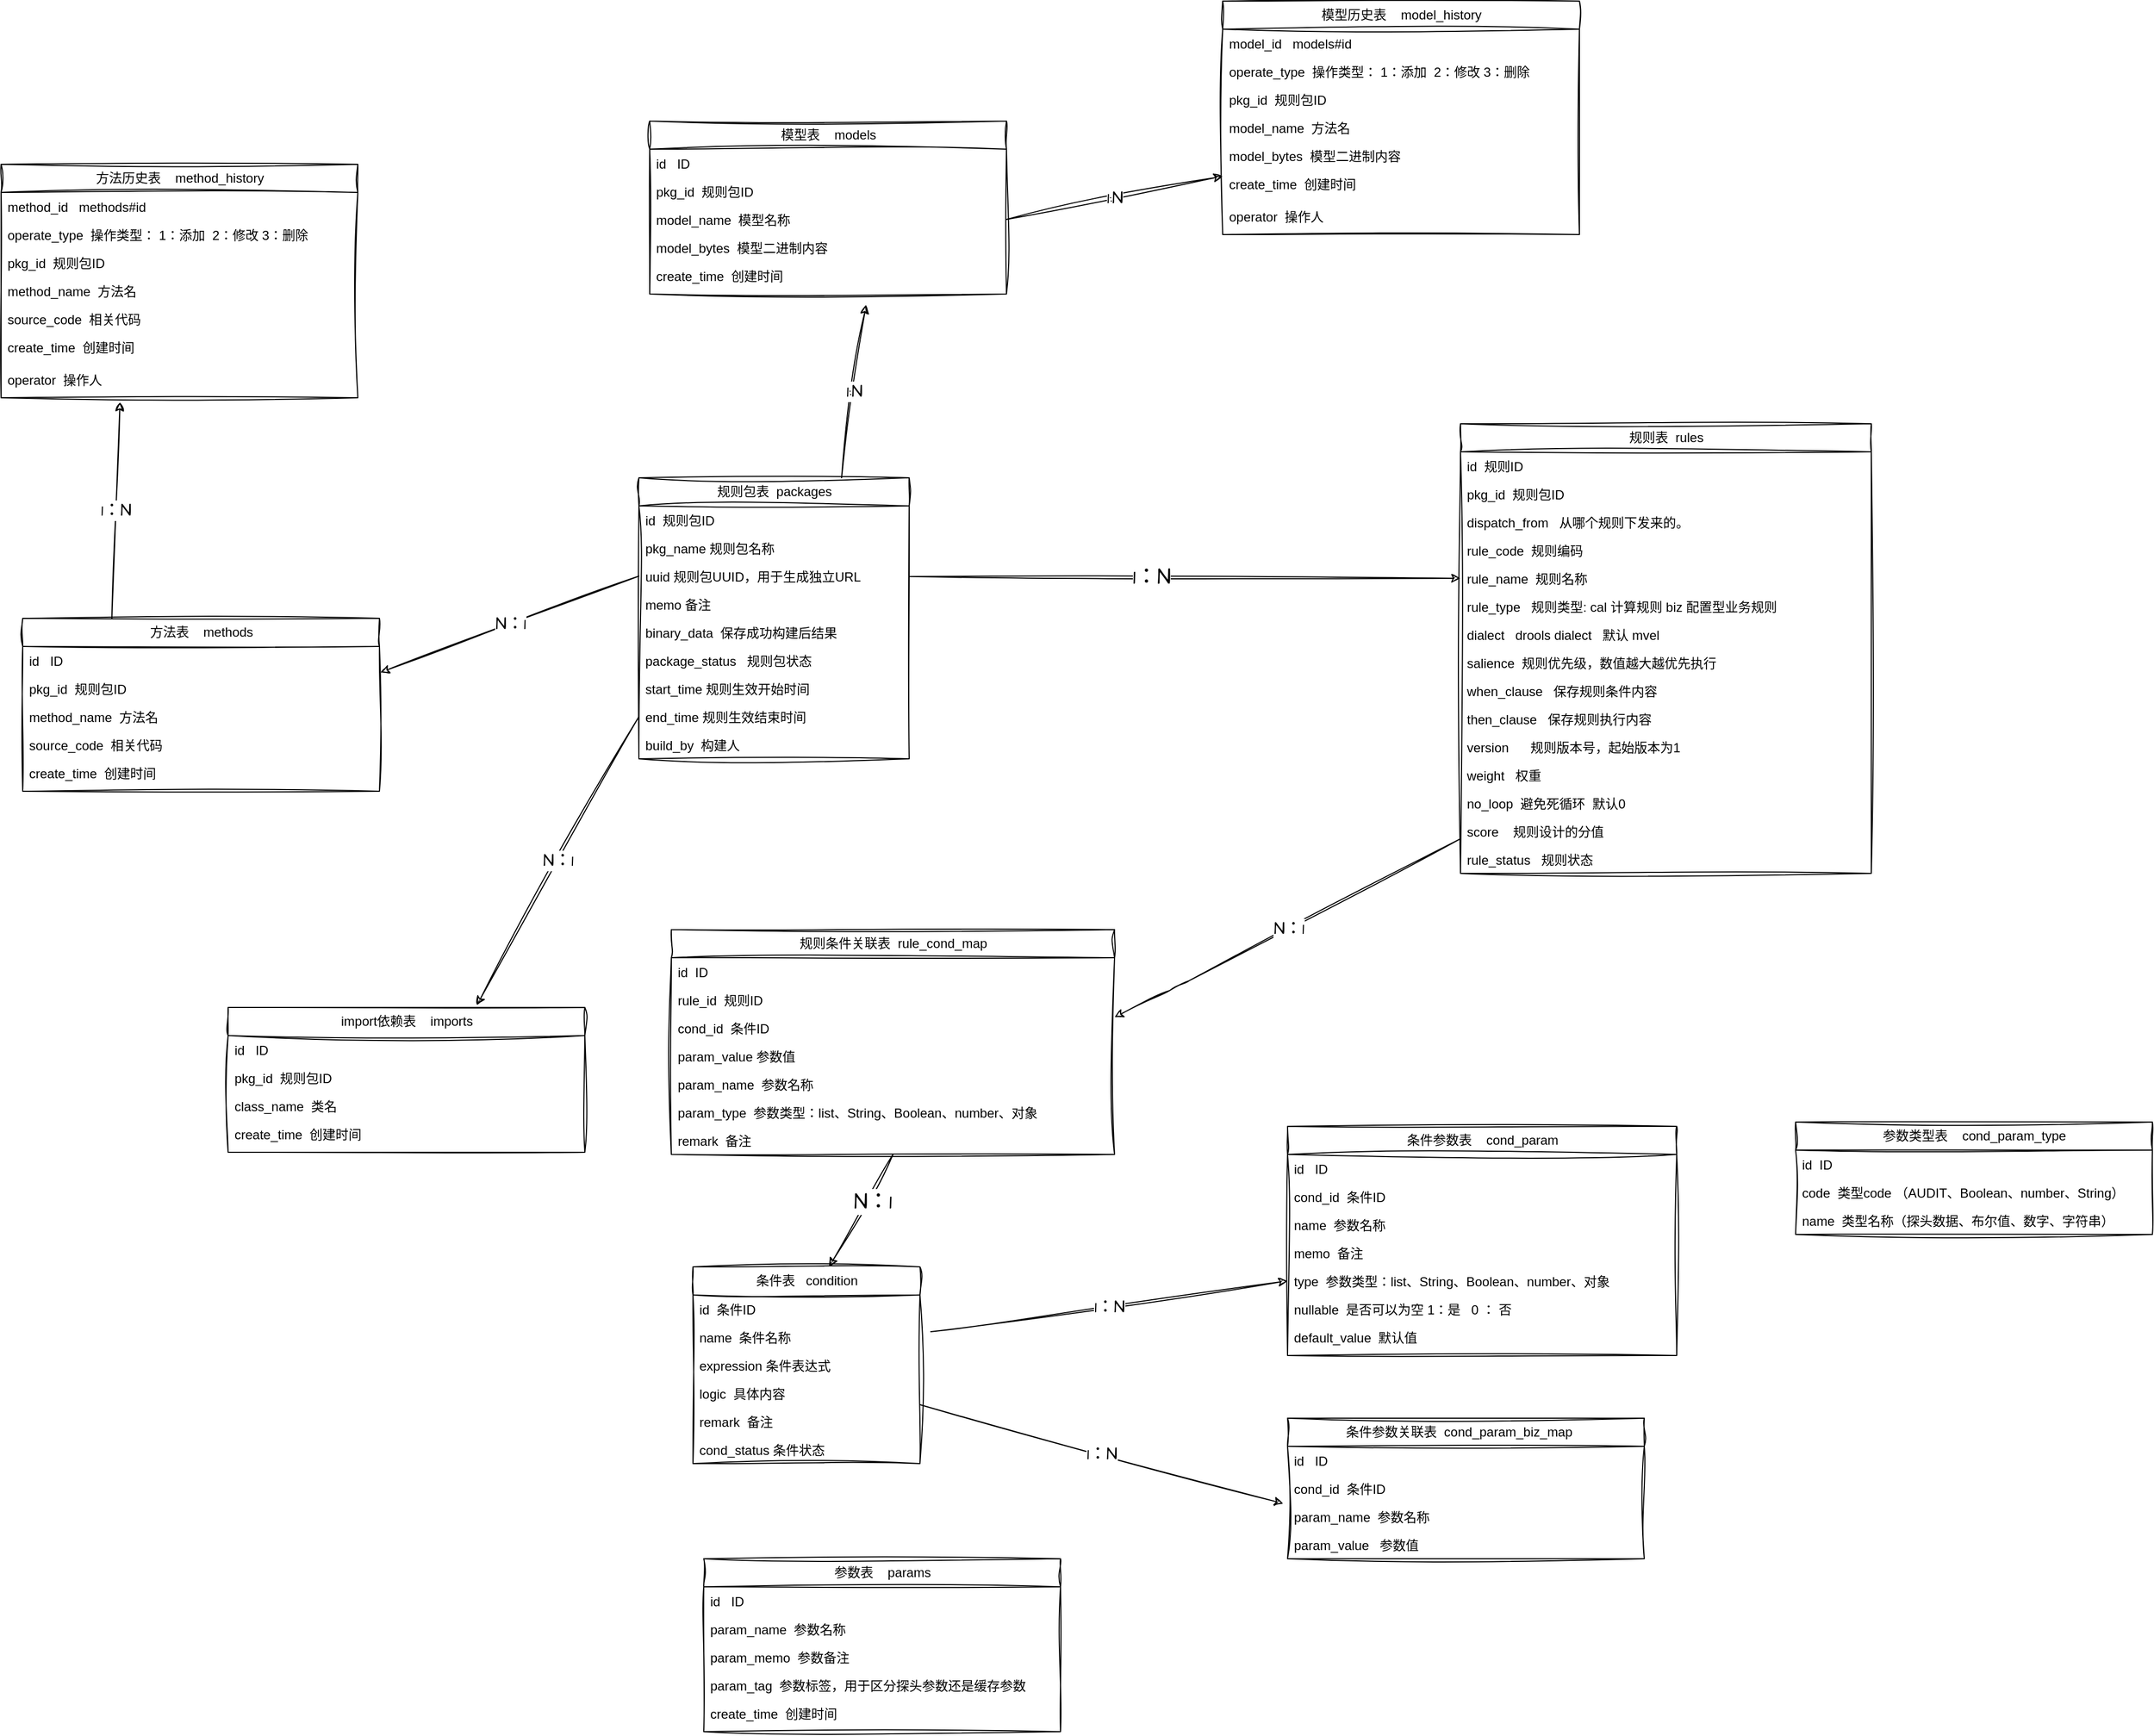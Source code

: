 <mxfile>
    <diagram id="ax5NyLPj4z4dbE8FTgfw" name="Page-1">
        <mxGraphModel dx="2787" dy="1637" grid="1" gridSize="10" guides="1" tooltips="1" connect="1" arrows="1" fold="1" page="1" pageScale="1" pageWidth="1400" pageHeight="850" math="0" shadow="0">
            <root>
                <mxCell id="0"/>
                <mxCell id="1" parent="0"/>
                <mxCell id="158" value="1:N" style="edgeStyle=none;sketch=1;hachureGap=4;jiggle=2;curveFitting=1;html=1;exitX=0.75;exitY=0;exitDx=0;exitDy=0;fontFamily=Architects Daughter;fontSource=https%3A%2F%2Ffonts.googleapis.com%2Fcss%3Ffamily%3DArchitects%2BDaughter;fontSize=16;" edge="1" parent="1" source="2">
                    <mxGeometry relative="1" as="geometry">
                        <mxPoint x="240" y="-360" as="targetPoint"/>
                    </mxGeometry>
                </mxCell>
                <mxCell id="2" value="规则包表&amp;nbsp; packages" style="swimlane;fontStyle=0;childLayout=stackLayout;horizontal=1;startSize=26;fillColor=none;horizontalStack=0;resizeParent=1;resizeParentMax=0;resizeLast=0;collapsible=1;marginBottom=0;html=1;sketch=1;curveFitting=1;jiggle=2;" parent="1" vertex="1">
                    <mxGeometry x="30" y="-200" width="250" height="260" as="geometry"/>
                </mxCell>
                <mxCell id="3" value="id&amp;nbsp; 规则包ID" style="text;strokeColor=none;fillColor=none;align=left;verticalAlign=top;spacingLeft=4;spacingRight=4;overflow=hidden;rotatable=0;points=[[0,0.5],[1,0.5]];portConstraint=eastwest;whiteSpace=wrap;html=1;sketch=1;curveFitting=1;jiggle=2;" parent="2" vertex="1">
                    <mxGeometry y="26" width="250" height="26" as="geometry"/>
                </mxCell>
                <mxCell id="4" value="pkg_name 规则包名称" style="text;strokeColor=none;fillColor=none;align=left;verticalAlign=top;spacingLeft=4;spacingRight=4;overflow=hidden;rotatable=0;points=[[0,0.5],[1,0.5]];portConstraint=eastwest;whiteSpace=wrap;html=1;sketch=1;curveFitting=1;jiggle=2;" parent="2" vertex="1">
                    <mxGeometry y="52" width="250" height="26" as="geometry"/>
                </mxCell>
                <mxCell id="9" value="uuid&amp;nbsp;规则包UUID，用于生成独立URL" style="text;strokeColor=none;fillColor=none;align=left;verticalAlign=top;spacingLeft=4;spacingRight=4;overflow=hidden;rotatable=0;points=[[0,0.5],[1,0.5]];portConstraint=eastwest;whiteSpace=wrap;html=1;sketch=1;curveFitting=1;jiggle=2;" parent="2" vertex="1">
                    <mxGeometry y="78" width="250" height="26" as="geometry"/>
                </mxCell>
                <mxCell id="107" value="memo 备注" style="text;strokeColor=none;fillColor=none;align=left;verticalAlign=top;spacingLeft=4;spacingRight=4;overflow=hidden;rotatable=0;points=[[0,0.5],[1,0.5]];portConstraint=eastwest;whiteSpace=wrap;html=1;sketch=1;curveFitting=1;jiggle=2;" parent="2" vertex="1">
                    <mxGeometry y="104" width="250" height="26" as="geometry"/>
                </mxCell>
                <mxCell id="108" value="binary_data&amp;nbsp;&amp;nbsp;保存成功构建后结果" style="text;strokeColor=none;fillColor=none;align=left;verticalAlign=top;spacingLeft=4;spacingRight=4;overflow=hidden;rotatable=0;points=[[0,0.5],[1,0.5]];portConstraint=eastwest;whiteSpace=wrap;html=1;sketch=1;curveFitting=1;jiggle=2;" parent="2" vertex="1">
                    <mxGeometry y="130" width="250" height="26" as="geometry"/>
                </mxCell>
                <mxCell id="10" value="package_status&amp;nbsp; &amp;nbsp;规则包状态" style="text;strokeColor=none;fillColor=none;align=left;verticalAlign=top;spacingLeft=4;spacingRight=4;overflow=hidden;rotatable=0;points=[[0,0.5],[1,0.5]];portConstraint=eastwest;whiteSpace=wrap;html=1;sketch=1;curveFitting=1;jiggle=2;" parent="2" vertex="1">
                    <mxGeometry y="156" width="250" height="26" as="geometry"/>
                </mxCell>
                <mxCell id="11" value="start_time 规则生效开始时间" style="text;strokeColor=none;fillColor=none;align=left;verticalAlign=top;spacingLeft=4;spacingRight=4;overflow=hidden;rotatable=0;points=[[0,0.5],[1,0.5]];portConstraint=eastwest;whiteSpace=wrap;html=1;sketch=1;curveFitting=1;jiggle=2;" parent="2" vertex="1">
                    <mxGeometry y="182" width="250" height="26" as="geometry"/>
                </mxCell>
                <mxCell id="12" value="end_time 规则生效结束时间" style="text;strokeColor=none;fillColor=none;align=left;verticalAlign=top;spacingLeft=4;spacingRight=4;overflow=hidden;rotatable=0;points=[[0,0.5],[1,0.5]];portConstraint=eastwest;whiteSpace=wrap;html=1;sketch=1;curveFitting=1;jiggle=2;" parent="2" vertex="1">
                    <mxGeometry y="208" width="250" height="26" as="geometry"/>
                </mxCell>
                <mxCell id="109" value="build_by&amp;nbsp; 构建人" style="text;strokeColor=none;fillColor=none;align=left;verticalAlign=top;spacingLeft=4;spacingRight=4;overflow=hidden;rotatable=0;points=[[0,0.5],[1,0.5]];portConstraint=eastwest;whiteSpace=wrap;html=1;sketch=1;curveFitting=1;jiggle=2;" parent="2" vertex="1">
                    <mxGeometry y="234" width="250" height="26" as="geometry"/>
                </mxCell>
                <mxCell id="13" value="规则表&amp;nbsp; rules" style="swimlane;fontStyle=0;childLayout=stackLayout;horizontal=1;startSize=26;fillColor=none;horizontalStack=0;resizeParent=1;resizeParentMax=0;resizeLast=0;collapsible=1;marginBottom=0;html=1;sketch=1;curveFitting=1;jiggle=2;" parent="1" vertex="1">
                    <mxGeometry x="790" y="-250" width="380" height="416" as="geometry"/>
                </mxCell>
                <mxCell id="14" value="id&amp;nbsp; 规则ID" style="text;strokeColor=none;fillColor=none;align=left;verticalAlign=top;spacingLeft=4;spacingRight=4;overflow=hidden;rotatable=0;points=[[0,0.5],[1,0.5]];portConstraint=eastwest;whiteSpace=wrap;html=1;sketch=1;curveFitting=1;jiggle=2;" parent="13" vertex="1">
                    <mxGeometry y="26" width="380" height="26" as="geometry"/>
                </mxCell>
                <mxCell id="20" value="pkg_id&amp;nbsp; 规则包ID" style="text;strokeColor=none;fillColor=none;align=left;verticalAlign=top;spacingLeft=4;spacingRight=4;overflow=hidden;rotatable=0;points=[[0,0.5],[1,0.5]];portConstraint=eastwest;whiteSpace=wrap;html=1;sketch=1;curveFitting=1;jiggle=2;" parent="13" vertex="1">
                    <mxGeometry y="52" width="380" height="26" as="geometry"/>
                </mxCell>
                <mxCell id="15" value="dispatch_from&amp;nbsp; &amp;nbsp;从哪个规则下发来的。" style="text;strokeColor=none;fillColor=none;align=left;verticalAlign=top;spacingLeft=4;spacingRight=4;overflow=hidden;rotatable=0;points=[[0,0.5],[1,0.5]];portConstraint=eastwest;whiteSpace=wrap;html=1;sketch=1;curveFitting=1;jiggle=2;" parent="13" vertex="1">
                    <mxGeometry y="78" width="380" height="26" as="geometry"/>
                </mxCell>
                <mxCell id="17" value="rule_code&amp;nbsp;&amp;nbsp;规则编码" style="text;strokeColor=none;fillColor=none;align=left;verticalAlign=top;spacingLeft=4;spacingRight=4;overflow=hidden;rotatable=0;points=[[0,0.5],[1,0.5]];portConstraint=eastwest;whiteSpace=wrap;html=1;sketch=1;curveFitting=1;jiggle=2;" parent="13" vertex="1">
                    <mxGeometry y="104" width="380" height="26" as="geometry"/>
                </mxCell>
                <mxCell id="56" value="rule_name&amp;nbsp; 规则名称" style="text;strokeColor=none;fillColor=none;align=left;verticalAlign=top;spacingLeft=4;spacingRight=4;overflow=hidden;rotatable=0;points=[[0,0.5],[1,0.5]];portConstraint=eastwest;whiteSpace=wrap;html=1;sketch=1;curveFitting=1;jiggle=2;" parent="13" vertex="1">
                    <mxGeometry y="130" width="380" height="26" as="geometry"/>
                </mxCell>
                <mxCell id="57" value="rule_type&amp;nbsp; &amp;nbsp;规则类型: cal 计算规则 biz&amp;nbsp;配置型业务规则" style="text;strokeColor=none;fillColor=none;align=left;verticalAlign=top;spacingLeft=4;spacingRight=4;overflow=hidden;rotatable=0;points=[[0,0.5],[1,0.5]];portConstraint=eastwest;whiteSpace=wrap;html=1;sketch=1;curveFitting=1;jiggle=2;" parent="13" vertex="1">
                    <mxGeometry y="156" width="380" height="26" as="geometry"/>
                </mxCell>
                <mxCell id="58" value="dialect&amp;nbsp; &amp;nbsp;drools dialect&amp;nbsp; &amp;nbsp;默认&amp;nbsp;mvel" style="text;strokeColor=none;fillColor=none;align=left;verticalAlign=top;spacingLeft=4;spacingRight=4;overflow=hidden;rotatable=0;points=[[0,0.5],[1,0.5]];portConstraint=eastwest;whiteSpace=wrap;html=1;sketch=1;curveFitting=1;jiggle=2;" parent="13" vertex="1">
                    <mxGeometry y="182" width="380" height="26" as="geometry"/>
                </mxCell>
                <mxCell id="89" value="salience&amp;nbsp; 规则优先级，数值越大越优先执行" style="text;strokeColor=none;fillColor=none;align=left;verticalAlign=top;spacingLeft=4;spacingRight=4;overflow=hidden;rotatable=0;points=[[0,0.5],[1,0.5]];portConstraint=eastwest;whiteSpace=wrap;html=1;sketch=1;curveFitting=1;jiggle=2;" parent="13" vertex="1">
                    <mxGeometry y="208" width="380" height="26" as="geometry"/>
                </mxCell>
                <mxCell id="59" value="when_clause&amp;nbsp; &amp;nbsp;保存规则条件内容" style="text;strokeColor=none;fillColor=none;align=left;verticalAlign=top;spacingLeft=4;spacingRight=4;overflow=hidden;rotatable=0;points=[[0,0.5],[1,0.5]];portConstraint=eastwest;whiteSpace=wrap;html=1;sketch=1;curveFitting=1;jiggle=2;" parent="13" vertex="1">
                    <mxGeometry y="234" width="380" height="26" as="geometry"/>
                </mxCell>
                <mxCell id="60" value="then_clause&amp;nbsp; &amp;nbsp;保存规则执行内容" style="text;strokeColor=none;fillColor=none;align=left;verticalAlign=top;spacingLeft=4;spacingRight=4;overflow=hidden;rotatable=0;points=[[0,0.5],[1,0.5]];portConstraint=eastwest;whiteSpace=wrap;html=1;sketch=1;curveFitting=1;jiggle=2;" parent="13" vertex="1">
                    <mxGeometry y="260" width="380" height="26" as="geometry"/>
                </mxCell>
                <mxCell id="61" value="version&amp;nbsp; &amp;nbsp; &amp;nbsp; 规则版本号，起始版本为1" style="text;strokeColor=none;fillColor=none;align=left;verticalAlign=top;spacingLeft=4;spacingRight=4;overflow=hidden;rotatable=0;points=[[0,0.5],[1,0.5]];portConstraint=eastwest;whiteSpace=wrap;html=1;sketch=1;curveFitting=1;jiggle=2;" parent="13" vertex="1">
                    <mxGeometry y="286" width="380" height="26" as="geometry"/>
                </mxCell>
                <mxCell id="62" value="weight&amp;nbsp; &amp;nbsp;权重" style="text;strokeColor=none;fillColor=none;align=left;verticalAlign=top;spacingLeft=4;spacingRight=4;overflow=hidden;rotatable=0;points=[[0,0.5],[1,0.5]];portConstraint=eastwest;whiteSpace=wrap;html=1;sketch=1;curveFitting=1;jiggle=2;" parent="13" vertex="1">
                    <mxGeometry y="312" width="380" height="26" as="geometry"/>
                </mxCell>
                <mxCell id="91" value="no_loop&amp;nbsp; 避免死循环&amp;nbsp; 默认0" style="text;strokeColor=none;fillColor=none;align=left;verticalAlign=top;spacingLeft=4;spacingRight=4;overflow=hidden;rotatable=0;points=[[0,0.5],[1,0.5]];portConstraint=eastwest;whiteSpace=wrap;html=1;sketch=1;curveFitting=1;jiggle=2;" parent="13" vertex="1">
                    <mxGeometry y="338" width="380" height="26" as="geometry"/>
                </mxCell>
                <mxCell id="63" value="score&amp;nbsp; &amp;nbsp;&amp;nbsp;规则设计的分值" style="text;strokeColor=none;fillColor=none;align=left;verticalAlign=top;spacingLeft=4;spacingRight=4;overflow=hidden;rotatable=0;points=[[0,0.5],[1,0.5]];portConstraint=eastwest;whiteSpace=wrap;html=1;sketch=1;curveFitting=1;jiggle=2;" parent="13" vertex="1">
                    <mxGeometry y="364" width="380" height="26" as="geometry"/>
                </mxCell>
                <mxCell id="64" value="rule_status&amp;nbsp; &amp;nbsp;规则状态" style="text;strokeColor=none;fillColor=none;align=left;verticalAlign=top;spacingLeft=4;spacingRight=4;overflow=hidden;rotatable=0;points=[[0,0.5],[1,0.5]];portConstraint=eastwest;whiteSpace=wrap;html=1;sketch=1;curveFitting=1;jiggle=2;" parent="13" vertex="1">
                    <mxGeometry y="390" width="380" height="26" as="geometry"/>
                </mxCell>
                <mxCell id="21" value="条件表&amp;nbsp; &amp;nbsp;condition" style="swimlane;fontStyle=0;childLayout=stackLayout;horizontal=1;startSize=26;fillColor=none;horizontalStack=0;resizeParent=1;resizeParentMax=0;resizeLast=0;collapsible=1;marginBottom=0;html=1;sketch=1;curveFitting=1;jiggle=2;" parent="1" vertex="1">
                    <mxGeometry x="80" y="530" width="210" height="182" as="geometry"/>
                </mxCell>
                <mxCell id="22" value="id&amp;nbsp; 条件ID" style="text;strokeColor=none;fillColor=none;align=left;verticalAlign=top;spacingLeft=4;spacingRight=4;overflow=hidden;rotatable=0;points=[[0,0.5],[1,0.5]];portConstraint=eastwest;whiteSpace=wrap;html=1;sketch=1;curveFitting=1;jiggle=2;" parent="21" vertex="1">
                    <mxGeometry y="26" width="210" height="26" as="geometry"/>
                </mxCell>
                <mxCell id="23" value="name&amp;nbsp; 条件名称" style="text;strokeColor=none;fillColor=none;align=left;verticalAlign=top;spacingLeft=4;spacingRight=4;overflow=hidden;rotatable=0;points=[[0,0.5],[1,0.5]];portConstraint=eastwest;whiteSpace=wrap;html=1;sketch=1;curveFitting=1;jiggle=2;" parent="21" vertex="1">
                    <mxGeometry y="52" width="210" height="26" as="geometry"/>
                </mxCell>
                <mxCell id="24" value="expression 条件表达式" style="text;strokeColor=none;fillColor=none;align=left;verticalAlign=top;spacingLeft=4;spacingRight=4;overflow=hidden;rotatable=0;points=[[0,0.5],[1,0.5]];portConstraint=eastwest;whiteSpace=wrap;html=1;sketch=1;curveFitting=1;jiggle=2;" parent="21" vertex="1">
                    <mxGeometry y="78" width="210" height="26" as="geometry"/>
                </mxCell>
                <mxCell id="38" value="logic&amp;nbsp; 具体内容" style="text;strokeColor=none;fillColor=none;align=left;verticalAlign=top;spacingLeft=4;spacingRight=4;overflow=hidden;rotatable=0;points=[[0,0.5],[1,0.5]];portConstraint=eastwest;whiteSpace=wrap;html=1;sketch=1;curveFitting=1;jiggle=2;" parent="21" vertex="1">
                    <mxGeometry y="104" width="210" height="26" as="geometry"/>
                </mxCell>
                <mxCell id="39" value="remark&amp;nbsp; 备注" style="text;strokeColor=none;fillColor=none;align=left;verticalAlign=top;spacingLeft=4;spacingRight=4;overflow=hidden;rotatable=0;points=[[0,0.5],[1,0.5]];portConstraint=eastwest;whiteSpace=wrap;html=1;sketch=1;curveFitting=1;jiggle=2;" parent="21" vertex="1">
                    <mxGeometry y="130" width="210" height="26" as="geometry"/>
                </mxCell>
                <mxCell id="65" value="cond_status 条件状态" style="text;strokeColor=none;fillColor=none;align=left;verticalAlign=top;spacingLeft=4;spacingRight=4;overflow=hidden;rotatable=0;points=[[0,0.5],[1,0.5]];portConstraint=eastwest;whiteSpace=wrap;html=1;sketch=1;curveFitting=1;jiggle=2;" parent="21" vertex="1">
                    <mxGeometry y="156" width="210" height="26" as="geometry"/>
                </mxCell>
                <mxCell id="66" value="条件参数表&amp;nbsp; &amp;nbsp; cond_param" style="swimlane;fontStyle=0;childLayout=stackLayout;horizontal=1;startSize=26;fillColor=none;horizontalStack=0;resizeParent=1;resizeParentMax=0;resizeLast=0;collapsible=1;marginBottom=0;html=1;sketch=1;curveFitting=1;jiggle=2;" parent="1" vertex="1">
                    <mxGeometry x="630" y="400" width="360" height="212" as="geometry"/>
                </mxCell>
                <mxCell id="67" value="id&amp;nbsp; &amp;nbsp;ID" style="text;strokeColor=none;fillColor=none;align=left;verticalAlign=top;spacingLeft=4;spacingRight=4;overflow=hidden;rotatable=0;points=[[0,0.5],[1,0.5]];portConstraint=eastwest;whiteSpace=wrap;html=1;sketch=1;curveFitting=1;jiggle=2;" parent="66" vertex="1">
                    <mxGeometry y="26" width="360" height="26" as="geometry"/>
                </mxCell>
                <mxCell id="116" value="cond_id&amp;nbsp; 条件ID" style="text;strokeColor=none;fillColor=none;align=left;verticalAlign=top;spacingLeft=4;spacingRight=4;overflow=hidden;rotatable=0;points=[[0,0.5],[1,0.5]];portConstraint=eastwest;whiteSpace=wrap;html=1;sketch=1;curveFitting=1;jiggle=2;" parent="66" vertex="1">
                    <mxGeometry y="52" width="360" height="26" as="geometry"/>
                </mxCell>
                <mxCell id="68" value="name&amp;nbsp; 参数名称" style="text;strokeColor=none;fillColor=none;align=left;verticalAlign=top;spacingLeft=4;spacingRight=4;overflow=hidden;rotatable=0;points=[[0,0.5],[1,0.5]];portConstraint=eastwest;whiteSpace=wrap;html=1;sketch=1;curveFitting=1;jiggle=2;" parent="66" vertex="1">
                    <mxGeometry y="78" width="360" height="26" as="geometry"/>
                </mxCell>
                <mxCell id="100" value="memo&amp;nbsp; 备注" style="text;strokeColor=none;fillColor=none;align=left;verticalAlign=top;spacingLeft=4;spacingRight=4;overflow=hidden;rotatable=0;points=[[0,0.5],[1,0.5]];portConstraint=eastwest;whiteSpace=wrap;html=1;sketch=1;curveFitting=1;jiggle=2;" parent="66" vertex="1">
                    <mxGeometry y="104" width="360" height="26" as="geometry"/>
                </mxCell>
                <mxCell id="69" value="type&amp;nbsp; 参数类型：list、String、Boolean、number、对象" style="text;strokeColor=none;fillColor=none;align=left;verticalAlign=top;spacingLeft=4;spacingRight=4;overflow=hidden;rotatable=0;points=[[0,0.5],[1,0.5]];portConstraint=eastwest;whiteSpace=wrap;html=1;sketch=1;curveFitting=1;jiggle=2;" parent="66" vertex="1">
                    <mxGeometry y="130" width="360" height="26" as="geometry"/>
                </mxCell>
                <mxCell id="70" value="nullable&amp;nbsp; 是否可以为空 1：是&amp;nbsp; &amp;nbsp;0 ： 否" style="text;strokeColor=none;fillColor=none;align=left;verticalAlign=top;spacingLeft=4;spacingRight=4;overflow=hidden;rotatable=0;points=[[0,0.5],[1,0.5]];portConstraint=eastwest;whiteSpace=wrap;html=1;sketch=1;curveFitting=1;jiggle=2;" parent="66" vertex="1">
                    <mxGeometry y="156" width="360" height="26" as="geometry"/>
                </mxCell>
                <mxCell id="90" value="default_value&amp;nbsp; 默认值" style="text;strokeColor=none;fillColor=none;align=left;verticalAlign=top;spacingLeft=4;spacingRight=4;overflow=hidden;rotatable=0;points=[[0,0.5],[1,0.5]];portConstraint=eastwest;whiteSpace=wrap;html=1;sketch=1;curveFitting=1;jiggle=2;" parent="66" vertex="1">
                    <mxGeometry y="182" width="360" height="30" as="geometry"/>
                </mxCell>
                <mxCell id="84" style="edgeStyle=none;sketch=1;hachureGap=4;jiggle=2;curveFitting=1;html=1;exitX=0.5;exitY=1;exitDx=0;exitDy=0;entryX=0.6;entryY=0;entryDx=0;entryDy=0;entryPerimeter=0;fontFamily=Architects Daughter;fontSource=https%3A%2F%2Ffonts.googleapis.com%2Fcss%3Ffamily%3DArchitects%2BDaughter;fontSize=16;" parent="1" source="73" target="21" edge="1">
                    <mxGeometry relative="1" as="geometry"/>
                </mxCell>
                <mxCell id="85" value="N：1" style="edgeLabel;html=1;align=center;verticalAlign=middle;resizable=0;points=[];fontSize=20;fontFamily=Architects Daughter;" parent="84" vertex="1" connectable="0">
                    <mxGeometry x="-0.218" y="4" relative="1" as="geometry">
                        <mxPoint as="offset"/>
                    </mxGeometry>
                </mxCell>
                <mxCell id="73" value="规则条件关联表&amp;nbsp;&amp;nbsp;rule_cond_map" style="swimlane;fontStyle=0;childLayout=stackLayout;horizontal=1;startSize=26;fillColor=none;horizontalStack=0;resizeParent=1;resizeParentMax=0;resizeLast=0;collapsible=1;marginBottom=0;html=1;sketch=1;curveFitting=1;jiggle=2;" parent="1" vertex="1">
                    <mxGeometry x="60" y="218" width="410" height="208" as="geometry"/>
                </mxCell>
                <mxCell id="115" value="id&amp;nbsp; ID" style="text;strokeColor=none;fillColor=none;align=left;verticalAlign=top;spacingLeft=4;spacingRight=4;overflow=hidden;rotatable=0;points=[[0,0.5],[1,0.5]];portConstraint=eastwest;whiteSpace=wrap;html=1;sketch=1;curveFitting=1;jiggle=2;" parent="73" vertex="1">
                    <mxGeometry y="26" width="410" height="26" as="geometry"/>
                </mxCell>
                <mxCell id="74" value="rule_id&amp;nbsp; 规则ID" style="text;strokeColor=none;fillColor=none;align=left;verticalAlign=top;spacingLeft=4;spacingRight=4;overflow=hidden;rotatable=0;points=[[0,0.5],[1,0.5]];portConstraint=eastwest;whiteSpace=wrap;html=1;sketch=1;curveFitting=1;jiggle=2;" parent="73" vertex="1">
                    <mxGeometry y="52" width="410" height="26" as="geometry"/>
                </mxCell>
                <mxCell id="75" value="cond_id&amp;nbsp; 条件ID" style="text;strokeColor=none;fillColor=none;align=left;verticalAlign=top;spacingLeft=4;spacingRight=4;overflow=hidden;rotatable=0;points=[[0,0.5],[1,0.5]];portConstraint=eastwest;whiteSpace=wrap;html=1;sketch=1;curveFitting=1;jiggle=2;" parent="73" vertex="1">
                    <mxGeometry y="78" width="410" height="26" as="geometry"/>
                </mxCell>
                <mxCell id="76" value="param_value 参数值" style="text;strokeColor=none;fillColor=none;align=left;verticalAlign=top;spacingLeft=4;spacingRight=4;overflow=hidden;rotatable=0;points=[[0,0.5],[1,0.5]];portConstraint=eastwest;whiteSpace=wrap;html=1;sketch=1;curveFitting=1;jiggle=2;" parent="73" vertex="1">
                    <mxGeometry y="104" width="410" height="26" as="geometry"/>
                </mxCell>
                <mxCell id="77" value="param_name&amp;nbsp; 参数名称" style="text;strokeColor=none;fillColor=none;align=left;verticalAlign=top;spacingLeft=4;spacingRight=4;overflow=hidden;rotatable=0;points=[[0,0.5],[1,0.5]];portConstraint=eastwest;whiteSpace=wrap;html=1;sketch=1;curveFitting=1;jiggle=2;" parent="73" vertex="1">
                    <mxGeometry y="130" width="410" height="26" as="geometry"/>
                </mxCell>
                <mxCell id="78" value="param_type&amp;nbsp; 参数类型：list、String、Boolean、number、对象" style="text;strokeColor=none;fillColor=none;align=left;verticalAlign=top;spacingLeft=4;spacingRight=4;overflow=hidden;rotatable=0;points=[[0,0.5],[1,0.5]];portConstraint=eastwest;whiteSpace=wrap;html=1;sketch=1;curveFitting=1;jiggle=2;" parent="73" vertex="1">
                    <mxGeometry y="156" width="410" height="26" as="geometry"/>
                </mxCell>
                <mxCell id="79" value="remark&amp;nbsp; 备注" style="text;strokeColor=none;fillColor=none;align=left;verticalAlign=top;spacingLeft=4;spacingRight=4;overflow=hidden;rotatable=0;points=[[0,0.5],[1,0.5]];portConstraint=eastwest;whiteSpace=wrap;html=1;sketch=1;curveFitting=1;jiggle=2;" parent="73" vertex="1">
                    <mxGeometry y="182" width="410" height="26" as="geometry"/>
                </mxCell>
                <mxCell id="83" value="N：1" style="edgeStyle=none;sketch=1;hachureGap=4;jiggle=2;curveFitting=1;html=1;fontFamily=Architects Daughter;fontSource=https%3A%2F%2Ffonts.googleapis.com%2Fcss%3Ffamily%3DArchitects%2BDaughter;fontSize=16;entryX=1;entryY=0.115;entryDx=0;entryDy=0;entryPerimeter=0;exitX=0;exitY=0.769;exitDx=0;exitDy=0;exitPerimeter=0;" parent="1" source="63" target="75" edge="1">
                    <mxGeometry relative="1" as="geometry">
                        <mxPoint x="420" y="235" as="targetPoint"/>
                        <Array as="points">
                            <mxPoint x="530" y="270"/>
                        </Array>
                    </mxGeometry>
                </mxCell>
                <mxCell id="86" style="edgeStyle=none;sketch=1;hachureGap=4;jiggle=2;curveFitting=1;html=1;entryX=0;entryY=0.5;entryDx=0;entryDy=0;fontFamily=Architects Daughter;fontSource=https%3A%2F%2Ffonts.googleapis.com%2Fcss%3Ffamily%3DArchitects%2BDaughter;fontSize=16;" parent="1" source="9" target="56" edge="1">
                    <mxGeometry relative="1" as="geometry"/>
                </mxCell>
                <mxCell id="87" value="1：N" style="edgeLabel;html=1;align=center;verticalAlign=middle;resizable=0;points=[];fontSize=20;fontFamily=Architects Daughter;" parent="86" vertex="1" connectable="0">
                    <mxGeometry x="-0.124" y="1" relative="1" as="geometry">
                        <mxPoint as="offset"/>
                    </mxGeometry>
                </mxCell>
                <mxCell id="88" value="1：N" style="edgeStyle=none;sketch=1;hachureGap=4;jiggle=2;curveFitting=1;html=1;entryX=0;entryY=0.5;entryDx=0;entryDy=0;fontFamily=Architects Daughter;fontSource=https%3A%2F%2Ffonts.googleapis.com%2Fcss%3Ffamily%3DArchitects%2BDaughter;fontSize=16;" parent="1" target="69" edge="1">
                    <mxGeometry relative="1" as="geometry">
                        <mxPoint x="300" y="590" as="sourcePoint"/>
                    </mxGeometry>
                </mxCell>
                <mxCell id="92" value="参数表&amp;nbsp; &amp;nbsp; params" style="swimlane;fontStyle=0;childLayout=stackLayout;horizontal=1;startSize=26;fillColor=none;horizontalStack=0;resizeParent=1;resizeParentMax=0;resizeLast=0;collapsible=1;marginBottom=0;html=1;sketch=1;curveFitting=1;jiggle=2;" parent="1" vertex="1">
                    <mxGeometry x="90" y="800" width="330" height="160" as="geometry"/>
                </mxCell>
                <mxCell id="118" value="id&amp;nbsp; &amp;nbsp;ID" style="text;strokeColor=none;fillColor=none;align=left;verticalAlign=top;spacingLeft=4;spacingRight=4;overflow=hidden;rotatable=0;points=[[0,0.5],[1,0.5]];portConstraint=eastwest;whiteSpace=wrap;html=1;sketch=1;curveFitting=1;jiggle=2;" parent="92" vertex="1">
                    <mxGeometry y="26" width="330" height="26" as="geometry"/>
                </mxCell>
                <mxCell id="94" value="param_name&amp;nbsp; 参数名称" style="text;strokeColor=none;fillColor=none;align=left;verticalAlign=top;spacingLeft=4;spacingRight=4;overflow=hidden;rotatable=0;points=[[0,0.5],[1,0.5]];portConstraint=eastwest;whiteSpace=wrap;html=1;sketch=1;curveFitting=1;jiggle=2;" parent="92" vertex="1">
                    <mxGeometry y="52" width="330" height="26" as="geometry"/>
                </mxCell>
                <mxCell id="98" value="param_memo&amp;nbsp; 参数备注" style="text;strokeColor=none;fillColor=none;align=left;verticalAlign=top;spacingLeft=4;spacingRight=4;overflow=hidden;rotatable=0;points=[[0,0.5],[1,0.5]];portConstraint=eastwest;whiteSpace=wrap;html=1;sketch=1;curveFitting=1;jiggle=2;" parent="92" vertex="1">
                    <mxGeometry y="78" width="330" height="26" as="geometry"/>
                </mxCell>
                <mxCell id="99" value="param_tag&amp;nbsp;&amp;nbsp;参数标签，用于区分探头参数还是缓存参数" style="text;strokeColor=none;fillColor=none;align=left;verticalAlign=top;spacingLeft=4;spacingRight=4;overflow=hidden;rotatable=0;points=[[0,0.5],[1,0.5]];portConstraint=eastwest;whiteSpace=wrap;html=1;sketch=1;curveFitting=1;jiggle=2;" parent="92" vertex="1">
                    <mxGeometry y="104" width="330" height="26" as="geometry"/>
                </mxCell>
                <mxCell id="97" value="create_time&amp;nbsp; 创建时间" style="text;strokeColor=none;fillColor=none;align=left;verticalAlign=top;spacingLeft=4;spacingRight=4;overflow=hidden;rotatable=0;points=[[0,0.5],[1,0.5]];portConstraint=eastwest;whiteSpace=wrap;html=1;sketch=1;curveFitting=1;jiggle=2;" parent="92" vertex="1">
                    <mxGeometry y="130" width="330" height="30" as="geometry"/>
                </mxCell>
                <mxCell id="101" value="条件参数关联表&amp;nbsp; cond_param_biz_map&amp;nbsp; &amp;nbsp;&amp;nbsp;&lt;span style=&quot;color: rgba(0, 0, 0, 0); font-family: monospace; font-size: 0px; text-align: start;&quot;&gt;%3CmxGraphModel%3E%3Croot%3E%3CmxCell%20id%3D%220%22%2F%3E%3CmxCell%20id%3D%221%22%20parent%3D%220%22%2F%3E%3CmxCell%20id%3D%222%22%20value%3D%22%E5%8F%82%E6%95%B0%26amp%3Bnbsp%3B%20%26amp%3Bnbsp%3B%20params%22%20style%3D%22swimlane%3BfontStyle%3D0%3BchildLayout%3DstackLayout%3Bhorizontal%3D1%3BstartSize%3D26%3BfillColor%3Dnone%3BhorizontalStack%3D0%3BresizeParent%3D1%3BresizeParentMax%3D0%3BresizeLast%3D0%3Bcollapsible%3D1%3BmarginBottom%3D0%3Bhtml%3D1%3Bsketch%3D1%3BcurveFitting%3D1%3Bjiggle%3D2%3B%22%20vertex%3D%221%22%20parent%3D%221%22%3E%3CmxGeometry%20x%3D%22520%22%20y%3D%22790%22%20width%3D%22330%22%20height%3D%22134%22%20as%3D%22geometry%22%2F%3E%3C%2FmxCell%3E%3CmxCell%20id%3D%223%22%20value%3D%22param_name%26amp%3Bnbsp%3B%20%E5%8F%82%E6%95%B0%E5%90%8D%E7%A7%B0%22%20style%3D%22text%3BstrokeColor%3Dnone%3BfillColor%3Dnone%3Balign%3Dleft%3BverticalAlign%3Dtop%3BspacingLeft%3D4%3BspacingRight%3D4%3Boverflow%3Dhidden%3Brotatable%3D0%3Bpoints%3D%5B%5B0%2C0.5%5D%2C%5B1%2C0.5%5D%5D%3BportConstraint%3Deastwest%3BwhiteSpace%3Dwrap%3Bhtml%3D1%3Bsketch%3D1%3BcurveFitting%3D1%3Bjiggle%3D2%3B%22%20vertex%3D%221%22%20parent%3D%222%22%3E%3CmxGeometry%20y%3D%2226%22%20width%3D%22330%22%20height%3D%2226%22%20as%3D%22geometry%22%2F%3E%3C%2FmxCell%3E%3CmxCell%20id%3D%224%22%20value%3D%22param_memo%26amp%3Bnbsp%3B%20%E5%8F%82%E6%95%B0%E5%A4%87%E6%B3%A8%22%20style%3D%22text%3BstrokeColor%3Dnone%3BfillColor%3Dnone%3Balign%3Dleft%3BverticalAlign%3Dtop%3BspacingLeft%3D4%3BspacingRight%3D4%3Boverflow%3Dhidden%3Brotatable%3D0%3Bpoints%3D%5B%5B0%2C0.5%5D%2C%5B1%2C0.5%5D%5D%3BportConstraint%3Deastwest%3BwhiteSpace%3Dwrap%3Bhtml%3D1%3Bsketch%3D1%3BcurveFitting%3D1%3Bjiggle%3D2%3B%22%20vertex%3D%221%22%20parent%3D%222%22%3E%3CmxGeometry%20y%3D%2252%22%20width%3D%22330%22%20height%3D%2226%22%20as%3D%22geometry%22%2F%3E%3C%2FmxCell%3E%3CmxCell%20id%3D%225%22%20value%3D%22param_tag%26amp%3Bnbsp%3B%26amp%3Bnbsp%3B%E5%8F%82%E6%95%B0%E6%A0%87%E7%AD%BE%EF%BC%8C%E7%94%A8%E4%BA%8E%E5%8C%BA%E5%88%86%E6%8E%A2%E5%A4%B4%E5%8F%82%E6%95%B0%E8%BF%98%E6%98%AF%E7%BC%93%E5%AD%98%E5%8F%82%E6%95%B0%22%20style%3D%22text%3BstrokeColor%3Dnone%3BfillColor%3Dnone%3Balign%3Dleft%3BverticalAlign%3Dtop%3BspacingLeft%3D4%3BspacingRight%3D4%3Boverflow%3Dhidden%3Brotatable%3D0%3Bpoints%3D%5B%5B0%2C0.5%5D%2C%5B1%2C0.5%5D%5D%3BportConstraint%3Deastwest%3BwhiteSpace%3Dwrap%3Bhtml%3D1%3Bsketch%3D1%3BcurveFitting%3D1%3Bjiggle%3D2%3B%22%20vertex%3D%221%22%20parent%3D%222%22%3E%3CmxGeometry%20y%3D%2278%22%20width%3D%22330%22%20height%3D%2226%22%20as%3D%22geometry%22%2F%3E%3C%2FmxCell%3E%3CmxCell%20id%3D%226%22%20value%3D%22create_time%26amp%3Bnbsp%3B%20%E5%88%9B%E5%BB%BA%E6%97%B6%E9%97%B4%22%20style%3D%22text%3BstrokeColor%3Dnone%3BfillColor%3Dnone%3Balign%3Dleft%3BverticalAlign%3Dtop%3BspacingLeft%3D4%3BspacingRight%3D4%3Boverflow%3Dhidden%3Brotatable%3D0%3Bpoints%3D%5B%5B0%2C0.5%5D%2C%5B1%2C0.5%5D%5D%3BportConstraint%3Deastwest%3BwhiteSpace%3Dwrap%3Bhtml%3D1%3Bsketch%3D1%3BcurveFitting%3D1%3Bjiggle%3D2%3B%22%20vertex%3D%221%22%20parent%3D%222%22%3E%3CmxGeometry%20y%3D%22104%22%20width%3D%22330%22%20height%3D%2230%22%20as%3D%22geometry%22%2F%3E%3C%2FmxCell%3E%3C%2Froot%3E%3C%2FmxGraphModel%3E&lt;/span&gt;" style="swimlane;fontStyle=0;childLayout=stackLayout;horizontal=1;startSize=26;fillColor=none;horizontalStack=0;resizeParent=1;resizeParentMax=0;resizeLast=0;collapsible=1;marginBottom=0;html=1;sketch=1;curveFitting=1;jiggle=2;" parent="1" vertex="1">
                    <mxGeometry x="630" y="670" width="330" height="130" as="geometry"/>
                </mxCell>
                <mxCell id="117" value="id&amp;nbsp; &amp;nbsp;ID" style="text;strokeColor=none;fillColor=none;align=left;verticalAlign=top;spacingLeft=4;spacingRight=4;overflow=hidden;rotatable=0;points=[[0,0.5],[1,0.5]];portConstraint=eastwest;whiteSpace=wrap;html=1;sketch=1;curveFitting=1;jiggle=2;" parent="101" vertex="1">
                    <mxGeometry y="26" width="330" height="26" as="geometry"/>
                </mxCell>
                <mxCell id="103" value="cond_id&amp;nbsp; 条件ID" style="text;strokeColor=none;fillColor=none;align=left;verticalAlign=top;spacingLeft=4;spacingRight=4;overflow=hidden;rotatable=0;points=[[0,0.5],[1,0.5]];portConstraint=eastwest;whiteSpace=wrap;html=1;sketch=1;curveFitting=1;jiggle=2;" parent="101" vertex="1">
                    <mxGeometry y="52" width="330" height="26" as="geometry"/>
                </mxCell>
                <mxCell id="102" value="param_name&amp;nbsp; 参数名称" style="text;strokeColor=none;fillColor=none;align=left;verticalAlign=top;spacingLeft=4;spacingRight=4;overflow=hidden;rotatable=0;points=[[0,0.5],[1,0.5]];portConstraint=eastwest;whiteSpace=wrap;html=1;sketch=1;curveFitting=1;jiggle=2;" parent="101" vertex="1">
                    <mxGeometry y="78" width="330" height="26" as="geometry"/>
                </mxCell>
                <mxCell id="104" value="param_value&amp;nbsp; &amp;nbsp;参数值" style="text;strokeColor=none;fillColor=none;align=left;verticalAlign=top;spacingLeft=4;spacingRight=4;overflow=hidden;rotatable=0;points=[[0,0.5],[1,0.5]];portConstraint=eastwest;whiteSpace=wrap;html=1;sketch=1;curveFitting=1;jiggle=2;" parent="101" vertex="1">
                    <mxGeometry y="104" width="330" height="26" as="geometry"/>
                </mxCell>
                <mxCell id="106" value="1：N" style="edgeStyle=none;sketch=1;hachureGap=4;jiggle=2;curveFitting=1;html=1;entryX=-0.012;entryY=1.038;entryDx=0;entryDy=0;fontFamily=Architects Daughter;fontSource=https%3A%2F%2Ffonts.googleapis.com%2Fcss%3Ffamily%3DArchitects%2BDaughter;fontSize=16;entryPerimeter=0;" parent="1" target="103" edge="1">
                    <mxGeometry relative="1" as="geometry">
                        <mxPoint x="290" y="657.5" as="sourcePoint"/>
                        <mxPoint x="540" y="584.5" as="targetPoint"/>
                    </mxGeometry>
                </mxCell>
                <mxCell id="110" value="参数类型表&amp;nbsp; &amp;nbsp;&amp;nbsp;cond_param_type" style="swimlane;fontStyle=0;childLayout=stackLayout;horizontal=1;startSize=26;fillColor=none;horizontalStack=0;resizeParent=1;resizeParentMax=0;resizeLast=0;collapsible=1;marginBottom=0;html=1;sketch=1;curveFitting=1;jiggle=2;" parent="1" vertex="1">
                    <mxGeometry x="1100" y="396" width="330" height="104" as="geometry"/>
                </mxCell>
                <mxCell id="119" value="id&amp;nbsp; ID" style="text;strokeColor=none;fillColor=none;align=left;verticalAlign=top;spacingLeft=4;spacingRight=4;overflow=hidden;rotatable=0;points=[[0,0.5],[1,0.5]];portConstraint=eastwest;whiteSpace=wrap;html=1;sketch=1;curveFitting=1;jiggle=2;" parent="110" vertex="1">
                    <mxGeometry y="26" width="330" height="26" as="geometry"/>
                </mxCell>
                <mxCell id="111" value="code&amp;nbsp; 类型code （AUDIT、Boolean、number、String）" style="text;strokeColor=none;fillColor=none;align=left;verticalAlign=top;spacingLeft=4;spacingRight=4;overflow=hidden;rotatable=0;points=[[0,0.5],[1,0.5]];portConstraint=eastwest;whiteSpace=wrap;html=1;sketch=1;curveFitting=1;jiggle=2;" parent="110" vertex="1">
                    <mxGeometry y="52" width="330" height="26" as="geometry"/>
                </mxCell>
                <mxCell id="112" value="name&amp;nbsp; 类型名称（探头数据、布尔值、数字、字符串）" style="text;strokeColor=none;fillColor=none;align=left;verticalAlign=top;spacingLeft=4;spacingRight=4;overflow=hidden;rotatable=0;points=[[0,0.5],[1,0.5]];portConstraint=eastwest;whiteSpace=wrap;html=1;sketch=1;curveFitting=1;jiggle=2;" parent="110" vertex="1">
                    <mxGeometry y="78" width="330" height="26" as="geometry"/>
                </mxCell>
                <mxCell id="120" value="import依赖表&amp;nbsp; &amp;nbsp; imports" style="swimlane;fontStyle=0;childLayout=stackLayout;horizontal=1;startSize=26;fillColor=none;horizontalStack=0;resizeParent=1;resizeParentMax=0;resizeLast=0;collapsible=1;marginBottom=0;html=1;sketch=1;curveFitting=1;jiggle=2;" vertex="1" parent="1">
                    <mxGeometry x="-350" y="290" width="330" height="134" as="geometry"/>
                </mxCell>
                <mxCell id="121" value="id&amp;nbsp; &amp;nbsp;ID" style="text;strokeColor=none;fillColor=none;align=left;verticalAlign=top;spacingLeft=4;spacingRight=4;overflow=hidden;rotatable=0;points=[[0,0.5],[1,0.5]];portConstraint=eastwest;whiteSpace=wrap;html=1;sketch=1;curveFitting=1;jiggle=2;" vertex="1" parent="120">
                    <mxGeometry y="26" width="330" height="26" as="geometry"/>
                </mxCell>
                <mxCell id="122" value="pkg_id&amp;nbsp; 规则包ID" style="text;strokeColor=none;fillColor=none;align=left;verticalAlign=top;spacingLeft=4;spacingRight=4;overflow=hidden;rotatable=0;points=[[0,0.5],[1,0.5]];portConstraint=eastwest;whiteSpace=wrap;html=1;sketch=1;curveFitting=1;jiggle=2;" vertex="1" parent="120">
                    <mxGeometry y="52" width="330" height="26" as="geometry"/>
                </mxCell>
                <mxCell id="123" value="class_name&amp;nbsp; 类名" style="text;strokeColor=none;fillColor=none;align=left;verticalAlign=top;spacingLeft=4;spacingRight=4;overflow=hidden;rotatable=0;points=[[0,0.5],[1,0.5]];portConstraint=eastwest;whiteSpace=wrap;html=1;sketch=1;curveFitting=1;jiggle=2;" vertex="1" parent="120">
                    <mxGeometry y="78" width="330" height="26" as="geometry"/>
                </mxCell>
                <mxCell id="125" value="create_time&amp;nbsp; 创建时间" style="text;strokeColor=none;fillColor=none;align=left;verticalAlign=top;spacingLeft=4;spacingRight=4;overflow=hidden;rotatable=0;points=[[0,0.5],[1,0.5]];portConstraint=eastwest;whiteSpace=wrap;html=1;sketch=1;curveFitting=1;jiggle=2;" vertex="1" parent="120">
                    <mxGeometry y="104" width="330" height="30" as="geometry"/>
                </mxCell>
                <mxCell id="143" value="1：N" style="edgeStyle=none;sketch=1;hachureGap=4;jiggle=2;curveFitting=1;html=1;exitX=0.25;exitY=0;exitDx=0;exitDy=0;fontFamily=Architects Daughter;fontSource=https%3A%2F%2Ffonts.googleapis.com%2Fcss%3Ffamily%3DArchitects%2BDaughter;fontSize=16;" edge="1" parent="1" source="127">
                    <mxGeometry relative="1" as="geometry">
                        <mxPoint x="-450" y="-270" as="targetPoint"/>
                    </mxGeometry>
                </mxCell>
                <mxCell id="127" value="方法表&amp;nbsp; &amp;nbsp; methods" style="swimlane;fontStyle=0;childLayout=stackLayout;horizontal=1;startSize=26;fillColor=none;horizontalStack=0;resizeParent=1;resizeParentMax=0;resizeLast=0;collapsible=1;marginBottom=0;html=1;sketch=1;curveFitting=1;jiggle=2;" vertex="1" parent="1">
                    <mxGeometry x="-540" y="-70" width="330" height="160" as="geometry"/>
                </mxCell>
                <mxCell id="128" value="id&amp;nbsp; &amp;nbsp;ID" style="text;strokeColor=none;fillColor=none;align=left;verticalAlign=top;spacingLeft=4;spacingRight=4;overflow=hidden;rotatable=0;points=[[0,0.5],[1,0.5]];portConstraint=eastwest;whiteSpace=wrap;html=1;sketch=1;curveFitting=1;jiggle=2;" vertex="1" parent="127">
                    <mxGeometry y="26" width="330" height="26" as="geometry"/>
                </mxCell>
                <mxCell id="129" value="pkg_id&amp;nbsp; 规则包ID" style="text;strokeColor=none;fillColor=none;align=left;verticalAlign=top;spacingLeft=4;spacingRight=4;overflow=hidden;rotatable=0;points=[[0,0.5],[1,0.5]];portConstraint=eastwest;whiteSpace=wrap;html=1;sketch=1;curveFitting=1;jiggle=2;" vertex="1" parent="127">
                    <mxGeometry y="52" width="330" height="26" as="geometry"/>
                </mxCell>
                <mxCell id="130" value="method_name&amp;nbsp; 方法名" style="text;strokeColor=none;fillColor=none;align=left;verticalAlign=top;spacingLeft=4;spacingRight=4;overflow=hidden;rotatable=0;points=[[0,0.5],[1,0.5]];portConstraint=eastwest;whiteSpace=wrap;html=1;sketch=1;curveFitting=1;jiggle=2;" vertex="1" parent="127">
                    <mxGeometry y="78" width="330" height="26" as="geometry"/>
                </mxCell>
                <mxCell id="132" value="source_code&amp;nbsp;&amp;nbsp;相关代码" style="text;strokeColor=none;fillColor=none;align=left;verticalAlign=top;spacingLeft=4;spacingRight=4;overflow=hidden;rotatable=0;points=[[0,0.5],[1,0.5]];portConstraint=eastwest;whiteSpace=wrap;html=1;sketch=1;curveFitting=1;jiggle=2;" vertex="1" parent="127">
                    <mxGeometry y="104" width="330" height="26" as="geometry"/>
                </mxCell>
                <mxCell id="131" value="create_time&amp;nbsp; 创建时间" style="text;strokeColor=none;fillColor=none;align=left;verticalAlign=top;spacingLeft=4;spacingRight=4;overflow=hidden;rotatable=0;points=[[0,0.5],[1,0.5]];portConstraint=eastwest;whiteSpace=wrap;html=1;sketch=1;curveFitting=1;jiggle=2;" vertex="1" parent="127">
                    <mxGeometry y="130" width="330" height="30" as="geometry"/>
                </mxCell>
                <mxCell id="133" value="N：1" style="edgeStyle=none;sketch=1;hachureGap=4;jiggle=2;curveFitting=1;html=1;exitX=0;exitY=0.5;exitDx=0;exitDy=0;entryX=1.003;entryY=0.923;entryDx=0;entryDy=0;entryPerimeter=0;fontFamily=Architects Daughter;fontSource=https%3A%2F%2Ffonts.googleapis.com%2Fcss%3Ffamily%3DArchitects%2BDaughter;fontSize=16;" edge="1" parent="1" source="9" target="128">
                    <mxGeometry relative="1" as="geometry"/>
                </mxCell>
                <mxCell id="134" value="N：1" style="edgeStyle=none;sketch=1;hachureGap=4;jiggle=2;curveFitting=1;html=1;exitX=0;exitY=0.5;exitDx=0;exitDy=0;entryX=0.697;entryY=-0.015;entryDx=0;entryDy=0;entryPerimeter=0;fontFamily=Architects Daughter;fontSource=https%3A%2F%2Ffonts.googleapis.com%2Fcss%3Ffamily%3DArchitects%2BDaughter;fontSize=16;" edge="1" parent="1" source="12" target="120">
                    <mxGeometry relative="1" as="geometry"/>
                </mxCell>
                <mxCell id="135" value="方法历史表&amp;nbsp; &amp;nbsp;&amp;nbsp;method_history" style="swimlane;fontStyle=0;childLayout=stackLayout;horizontal=1;startSize=26;fillColor=none;horizontalStack=0;resizeParent=1;resizeParentMax=0;resizeLast=0;collapsible=1;marginBottom=0;html=1;sketch=1;curveFitting=1;jiggle=2;" vertex="1" parent="1">
                    <mxGeometry x="-560" y="-490" width="330" height="216" as="geometry"/>
                </mxCell>
                <mxCell id="136" value="method_id&amp;nbsp; &amp;nbsp;methods#id" style="text;strokeColor=none;fillColor=none;align=left;verticalAlign=top;spacingLeft=4;spacingRight=4;overflow=hidden;rotatable=0;points=[[0,0.5],[1,0.5]];portConstraint=eastwest;whiteSpace=wrap;html=1;sketch=1;curveFitting=1;jiggle=2;" vertex="1" parent="135">
                    <mxGeometry y="26" width="330" height="26" as="geometry"/>
                </mxCell>
                <mxCell id="137" value="operate_type&amp;nbsp; 操作类型： 1：添加&amp;nbsp; 2：修改 3：删除" style="text;strokeColor=none;fillColor=none;align=left;verticalAlign=top;spacingLeft=4;spacingRight=4;overflow=hidden;rotatable=0;points=[[0,0.5],[1,0.5]];portConstraint=eastwest;whiteSpace=wrap;html=1;sketch=1;curveFitting=1;jiggle=2;" vertex="1" parent="135">
                    <mxGeometry y="52" width="330" height="26" as="geometry"/>
                </mxCell>
                <mxCell id="141" value="pkg_id&amp;nbsp; 规则包ID" style="text;strokeColor=none;fillColor=none;align=left;verticalAlign=top;spacingLeft=4;spacingRight=4;overflow=hidden;rotatable=0;points=[[0,0.5],[1,0.5]];portConstraint=eastwest;whiteSpace=wrap;html=1;sketch=1;curveFitting=1;jiggle=2;" vertex="1" parent="135">
                    <mxGeometry y="78" width="330" height="26" as="geometry"/>
                </mxCell>
                <mxCell id="138" value="method_name&amp;nbsp; 方法名" style="text;strokeColor=none;fillColor=none;align=left;verticalAlign=top;spacingLeft=4;spacingRight=4;overflow=hidden;rotatable=0;points=[[0,0.5],[1,0.5]];portConstraint=eastwest;whiteSpace=wrap;html=1;sketch=1;curveFitting=1;jiggle=2;" vertex="1" parent="135">
                    <mxGeometry y="104" width="330" height="26" as="geometry"/>
                </mxCell>
                <mxCell id="139" value="source_code&amp;nbsp;&amp;nbsp;相关代码" style="text;strokeColor=none;fillColor=none;align=left;verticalAlign=top;spacingLeft=4;spacingRight=4;overflow=hidden;rotatable=0;points=[[0,0.5],[1,0.5]];portConstraint=eastwest;whiteSpace=wrap;html=1;sketch=1;curveFitting=1;jiggle=2;" vertex="1" parent="135">
                    <mxGeometry y="130" width="330" height="26" as="geometry"/>
                </mxCell>
                <mxCell id="140" value="create_time&amp;nbsp; 创建时间" style="text;strokeColor=none;fillColor=none;align=left;verticalAlign=top;spacingLeft=4;spacingRight=4;overflow=hidden;rotatable=0;points=[[0,0.5],[1,0.5]];portConstraint=eastwest;whiteSpace=wrap;html=1;sketch=1;curveFitting=1;jiggle=2;" vertex="1" parent="135">
                    <mxGeometry y="156" width="330" height="30" as="geometry"/>
                </mxCell>
                <mxCell id="142" value="operator&amp;nbsp; 操作人" style="text;strokeColor=none;fillColor=none;align=left;verticalAlign=top;spacingLeft=4;spacingRight=4;overflow=hidden;rotatable=0;points=[[0,0.5],[1,0.5]];portConstraint=eastwest;whiteSpace=wrap;html=1;sketch=1;curveFitting=1;jiggle=2;" vertex="1" parent="135">
                    <mxGeometry y="186" width="330" height="30" as="geometry"/>
                </mxCell>
                <mxCell id="144" value="模型表&amp;nbsp; &amp;nbsp;&amp;nbsp;models" style="swimlane;fontStyle=0;childLayout=stackLayout;horizontal=1;startSize=26;fillColor=none;horizontalStack=0;resizeParent=1;resizeParentMax=0;resizeLast=0;collapsible=1;marginBottom=0;html=1;sketch=1;curveFitting=1;jiggle=2;" vertex="1" parent="1">
                    <mxGeometry x="40" y="-530" width="330" height="160" as="geometry"/>
                </mxCell>
                <mxCell id="145" value="id&amp;nbsp; &amp;nbsp;ID" style="text;strokeColor=none;fillColor=none;align=left;verticalAlign=top;spacingLeft=4;spacingRight=4;overflow=hidden;rotatable=0;points=[[0,0.5],[1,0.5]];portConstraint=eastwest;whiteSpace=wrap;html=1;sketch=1;curveFitting=1;jiggle=2;" vertex="1" parent="144">
                    <mxGeometry y="26" width="330" height="26" as="geometry"/>
                </mxCell>
                <mxCell id="146" value="pkg_id&amp;nbsp; 规则包ID" style="text;strokeColor=none;fillColor=none;align=left;verticalAlign=top;spacingLeft=4;spacingRight=4;overflow=hidden;rotatable=0;points=[[0,0.5],[1,0.5]];portConstraint=eastwest;whiteSpace=wrap;html=1;sketch=1;curveFitting=1;jiggle=2;" vertex="1" parent="144">
                    <mxGeometry y="52" width="330" height="26" as="geometry"/>
                </mxCell>
                <mxCell id="147" value="model_name&amp;nbsp; 模型名称" style="text;strokeColor=none;fillColor=none;align=left;verticalAlign=top;spacingLeft=4;spacingRight=4;overflow=hidden;rotatable=0;points=[[0,0.5],[1,0.5]];portConstraint=eastwest;whiteSpace=wrap;html=1;sketch=1;curveFitting=1;jiggle=2;" vertex="1" parent="144">
                    <mxGeometry y="78" width="330" height="26" as="geometry"/>
                </mxCell>
                <mxCell id="148" value="model_bytes&amp;nbsp;&amp;nbsp;模型二进制内容" style="text;strokeColor=none;fillColor=none;align=left;verticalAlign=top;spacingLeft=4;spacingRight=4;overflow=hidden;rotatable=0;points=[[0,0.5],[1,0.5]];portConstraint=eastwest;whiteSpace=wrap;html=1;sketch=1;curveFitting=1;jiggle=2;" vertex="1" parent="144">
                    <mxGeometry y="104" width="330" height="26" as="geometry"/>
                </mxCell>
                <mxCell id="149" value="create_time&amp;nbsp; 创建时间" style="text;strokeColor=none;fillColor=none;align=left;verticalAlign=top;spacingLeft=4;spacingRight=4;overflow=hidden;rotatable=0;points=[[0,0.5],[1,0.5]];portConstraint=eastwest;whiteSpace=wrap;html=1;sketch=1;curveFitting=1;jiggle=2;" vertex="1" parent="144">
                    <mxGeometry y="130" width="330" height="30" as="geometry"/>
                </mxCell>
                <mxCell id="150" value="模型历史表&amp;nbsp; &amp;nbsp;&amp;nbsp;model_history" style="swimlane;fontStyle=0;childLayout=stackLayout;horizontal=1;startSize=26;fillColor=none;horizontalStack=0;resizeParent=1;resizeParentMax=0;resizeLast=0;collapsible=1;marginBottom=0;html=1;sketch=1;curveFitting=1;jiggle=2;" vertex="1" parent="1">
                    <mxGeometry x="570" y="-641" width="330" height="216" as="geometry"/>
                </mxCell>
                <mxCell id="151" value="model_id&amp;nbsp; &amp;nbsp;models#id" style="text;strokeColor=none;fillColor=none;align=left;verticalAlign=top;spacingLeft=4;spacingRight=4;overflow=hidden;rotatable=0;points=[[0,0.5],[1,0.5]];portConstraint=eastwest;whiteSpace=wrap;html=1;sketch=1;curveFitting=1;jiggle=2;" vertex="1" parent="150">
                    <mxGeometry y="26" width="330" height="26" as="geometry"/>
                </mxCell>
                <mxCell id="152" value="operate_type&amp;nbsp; 操作类型： 1：添加&amp;nbsp; 2：修改 3：删除" style="text;strokeColor=none;fillColor=none;align=left;verticalAlign=top;spacingLeft=4;spacingRight=4;overflow=hidden;rotatable=0;points=[[0,0.5],[1,0.5]];portConstraint=eastwest;whiteSpace=wrap;html=1;sketch=1;curveFitting=1;jiggle=2;" vertex="1" parent="150">
                    <mxGeometry y="52" width="330" height="26" as="geometry"/>
                </mxCell>
                <mxCell id="153" value="pkg_id&amp;nbsp; 规则包ID" style="text;strokeColor=none;fillColor=none;align=left;verticalAlign=top;spacingLeft=4;spacingRight=4;overflow=hidden;rotatable=0;points=[[0,0.5],[1,0.5]];portConstraint=eastwest;whiteSpace=wrap;html=1;sketch=1;curveFitting=1;jiggle=2;" vertex="1" parent="150">
                    <mxGeometry y="78" width="330" height="26" as="geometry"/>
                </mxCell>
                <mxCell id="154" value="model_name&amp;nbsp; 方法名" style="text;strokeColor=none;fillColor=none;align=left;verticalAlign=top;spacingLeft=4;spacingRight=4;overflow=hidden;rotatable=0;points=[[0,0.5],[1,0.5]];portConstraint=eastwest;whiteSpace=wrap;html=1;sketch=1;curveFitting=1;jiggle=2;" vertex="1" parent="150">
                    <mxGeometry y="104" width="330" height="26" as="geometry"/>
                </mxCell>
                <mxCell id="155" value="model_bytes&amp;nbsp;&amp;nbsp;模型二进制内容" style="text;strokeColor=none;fillColor=none;align=left;verticalAlign=top;spacingLeft=4;spacingRight=4;overflow=hidden;rotatable=0;points=[[0,0.5],[1,0.5]];portConstraint=eastwest;whiteSpace=wrap;html=1;sketch=1;curveFitting=1;jiggle=2;" vertex="1" parent="150">
                    <mxGeometry y="130" width="330" height="26" as="geometry"/>
                </mxCell>
                <mxCell id="156" value="create_time&amp;nbsp; 创建时间" style="text;strokeColor=none;fillColor=none;align=left;verticalAlign=top;spacingLeft=4;spacingRight=4;overflow=hidden;rotatable=0;points=[[0,0.5],[1,0.5]];portConstraint=eastwest;whiteSpace=wrap;html=1;sketch=1;curveFitting=1;jiggle=2;" vertex="1" parent="150">
                    <mxGeometry y="156" width="330" height="30" as="geometry"/>
                </mxCell>
                <mxCell id="157" value="operator&amp;nbsp; 操作人" style="text;strokeColor=none;fillColor=none;align=left;verticalAlign=top;spacingLeft=4;spacingRight=4;overflow=hidden;rotatable=0;points=[[0,0.5],[1,0.5]];portConstraint=eastwest;whiteSpace=wrap;html=1;sketch=1;curveFitting=1;jiggle=2;" vertex="1" parent="150">
                    <mxGeometry y="186" width="330" height="30" as="geometry"/>
                </mxCell>
                <mxCell id="159" value="1:N" style="edgeStyle=none;sketch=1;hachureGap=4;jiggle=2;curveFitting=1;html=1;exitX=1;exitY=0.5;exitDx=0;exitDy=0;entryX=0;entryY=0.75;entryDx=0;entryDy=0;fontFamily=Architects Daughter;fontSource=https%3A%2F%2Ffonts.googleapis.com%2Fcss%3Ffamily%3DArchitects%2BDaughter;fontSize=16;" edge="1" parent="1" source="147" target="150">
                    <mxGeometry relative="1" as="geometry"/>
                </mxCell>
            </root>
        </mxGraphModel>
    </diagram>
</mxfile>